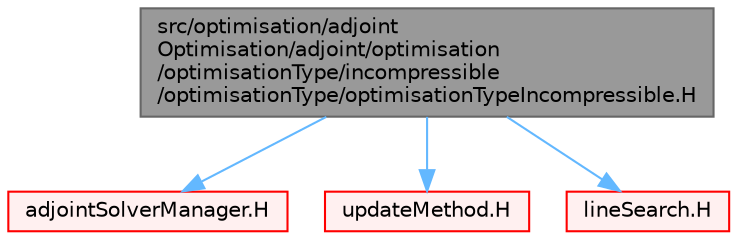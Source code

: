 digraph "src/optimisation/adjointOptimisation/adjoint/optimisation/optimisationType/incompressible/optimisationType/optimisationTypeIncompressible.H"
{
 // LATEX_PDF_SIZE
  bgcolor="transparent";
  edge [fontname=Helvetica,fontsize=10,labelfontname=Helvetica,labelfontsize=10];
  node [fontname=Helvetica,fontsize=10,shape=box,height=0.2,width=0.4];
  Node1 [id="Node000001",label="src/optimisation/adjoint\lOptimisation/adjoint/optimisation\l/optimisationType/incompressible\l/optimisationType/optimisationTypeIncompressible.H",height=0.2,width=0.4,color="gray40", fillcolor="grey60", style="filled", fontcolor="black",tooltip=" "];
  Node1 -> Node2 [id="edge1_Node000001_Node000002",color="steelblue1",style="solid",tooltip=" "];
  Node2 [id="Node000002",label="adjointSolverManager.H",height=0.2,width=0.4,color="red", fillcolor="#FFF0F0", style="filled",URL="$adjointSolverManager_8H.html",tooltip=" "];
  Node1 -> Node451 [id="edge2_Node000001_Node000451",color="steelblue1",style="solid",tooltip=" "];
  Node451 [id="Node000451",label="updateMethod.H",height=0.2,width=0.4,color="red", fillcolor="#FFF0F0", style="filled",URL="$updateMethod_8H.html",tooltip=" "];
  Node1 -> Node452 [id="edge3_Node000001_Node000452",color="steelblue1",style="solid",tooltip=" "];
  Node452 [id="Node000452",label="lineSearch.H",height=0.2,width=0.4,color="red", fillcolor="#FFF0F0", style="filled",URL="$lineSearch_8H.html",tooltip=" "];
}
